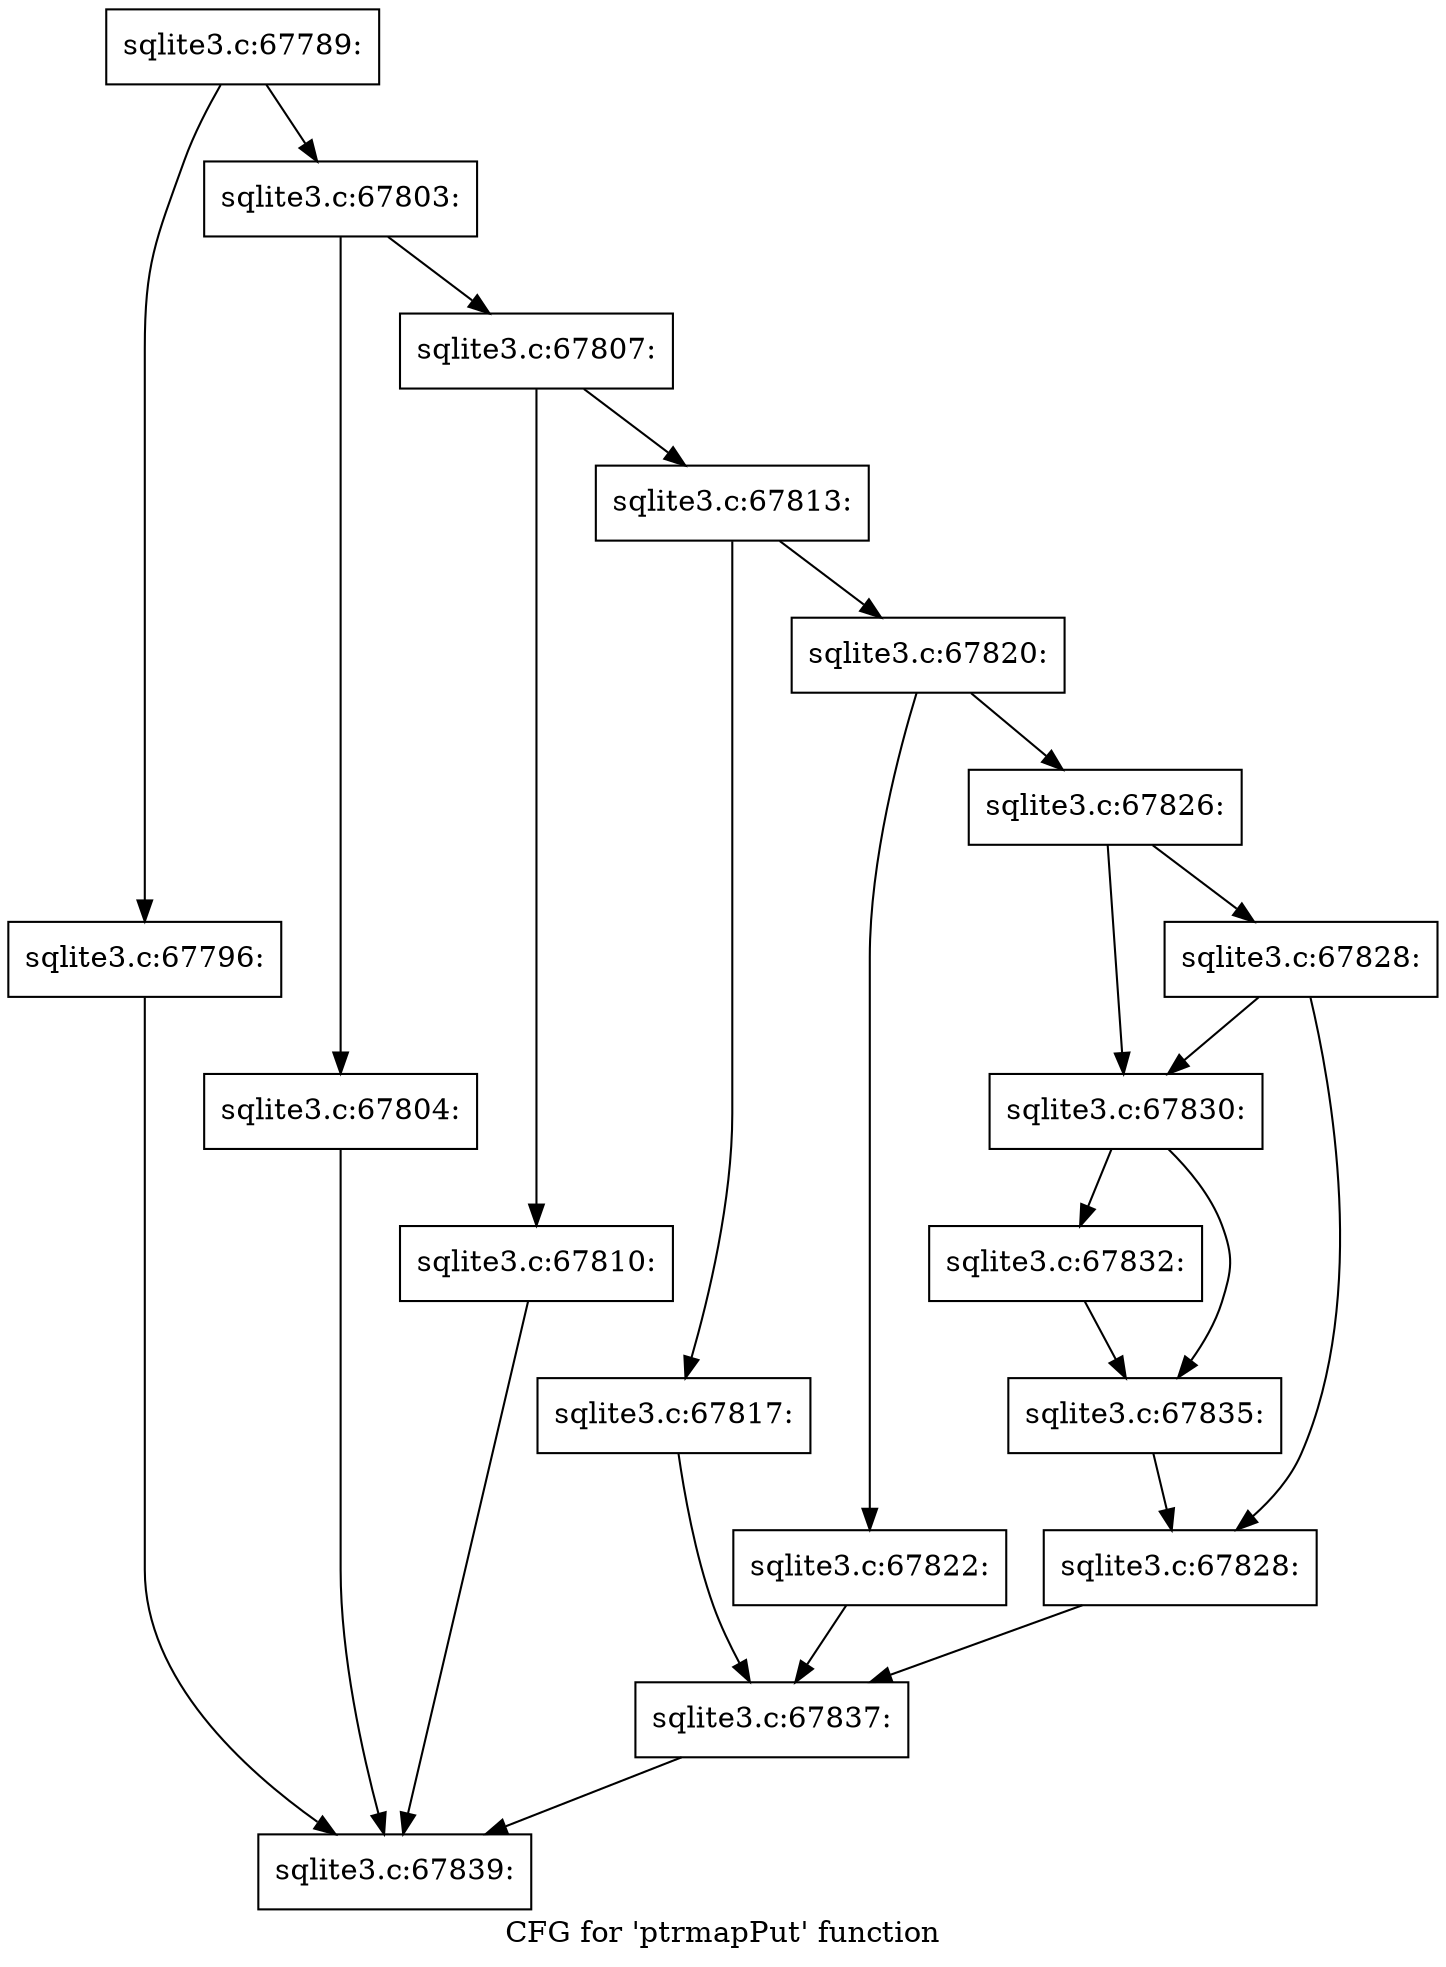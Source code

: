 digraph "CFG for 'ptrmapPut' function" {
	label="CFG for 'ptrmapPut' function";

	Node0x55c0f7996f20 [shape=record,label="{sqlite3.c:67789:}"];
	Node0x55c0f7996f20 -> Node0x55c0f7999540;
	Node0x55c0f7996f20 -> Node0x55c0f7999590;
	Node0x55c0f7999540 [shape=record,label="{sqlite3.c:67796:}"];
	Node0x55c0f7999540 -> Node0x55c0f7993510;
	Node0x55c0f7999590 [shape=record,label="{sqlite3.c:67803:}"];
	Node0x55c0f7999590 -> Node0x55c0f7999a60;
	Node0x55c0f7999590 -> Node0x55c0f7999ab0;
	Node0x55c0f7999a60 [shape=record,label="{sqlite3.c:67804:}"];
	Node0x55c0f7999a60 -> Node0x55c0f7993510;
	Node0x55c0f7999ab0 [shape=record,label="{sqlite3.c:67807:}"];
	Node0x55c0f7999ab0 -> Node0x55c0f799aa20;
	Node0x55c0f7999ab0 -> Node0x55c0f799aa70;
	Node0x55c0f799aa20 [shape=record,label="{sqlite3.c:67810:}"];
	Node0x55c0f799aa20 -> Node0x55c0f7993510;
	Node0x55c0f799aa70 [shape=record,label="{sqlite3.c:67813:}"];
	Node0x55c0f799aa70 -> Node0x55c0f799b170;
	Node0x55c0f799aa70 -> Node0x55c0f799b1c0;
	Node0x55c0f799b170 [shape=record,label="{sqlite3.c:67817:}"];
	Node0x55c0f799b170 -> Node0x55c0f799c270;
	Node0x55c0f799b1c0 [shape=record,label="{sqlite3.c:67820:}"];
	Node0x55c0f799b1c0 -> Node0x55c0f799c810;
	Node0x55c0f799b1c0 -> Node0x55c0f799c860;
	Node0x55c0f799c810 [shape=record,label="{sqlite3.c:67822:}"];
	Node0x55c0f799c810 -> Node0x55c0f799c270;
	Node0x55c0f799c860 [shape=record,label="{sqlite3.c:67826:}"];
	Node0x55c0f799c860 -> Node0x55c0f799d280;
	Node0x55c0f799c860 -> Node0x55c0f799d320;
	Node0x55c0f799d320 [shape=record,label="{sqlite3.c:67828:}"];
	Node0x55c0f799d320 -> Node0x55c0f799d280;
	Node0x55c0f799d320 -> Node0x55c0f799d2d0;
	Node0x55c0f799d280 [shape=record,label="{sqlite3.c:67830:}"];
	Node0x55c0f799d280 -> Node0x55c0f799e4a0;
	Node0x55c0f799d280 -> Node0x55c0f799e4f0;
	Node0x55c0f799e4a0 [shape=record,label="{sqlite3.c:67832:}"];
	Node0x55c0f799e4a0 -> Node0x55c0f799e4f0;
	Node0x55c0f799e4f0 [shape=record,label="{sqlite3.c:67835:}"];
	Node0x55c0f799e4f0 -> Node0x55c0f799d2d0;
	Node0x55c0f799d2d0 [shape=record,label="{sqlite3.c:67828:}"];
	Node0x55c0f799d2d0 -> Node0x55c0f799c270;
	Node0x55c0f799c270 [shape=record,label="{sqlite3.c:67837:}"];
	Node0x55c0f799c270 -> Node0x55c0f7993510;
	Node0x55c0f7993510 [shape=record,label="{sqlite3.c:67839:}"];
}
